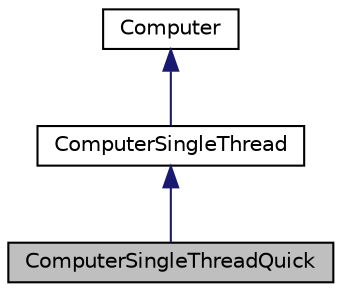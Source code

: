 digraph "ComputerSingleThreadQuick"
{
  edge [fontname="Helvetica",fontsize="10",labelfontname="Helvetica",labelfontsize="10"];
  node [fontname="Helvetica",fontsize="10",shape=record];
  Node1 [label="ComputerSingleThreadQuick",height=0.2,width=0.4,color="black", fillcolor="grey75", style="filled", fontcolor="black"];
  Node2 -> Node1 [dir="back",color="midnightblue",fontsize="10",style="solid",fontname="Helvetica"];
  Node2 [label="ComputerSingleThread",height=0.2,width=0.4,color="black", fillcolor="white", style="filled",URL="$classComputerSingleThread.html"];
  Node3 -> Node2 [dir="back",color="midnightblue",fontsize="10",style="solid",fontname="Helvetica"];
  Node3 [label="Computer",height=0.2,width=0.4,color="black", fillcolor="white", style="filled",URL="$classComputer.html"];
}
